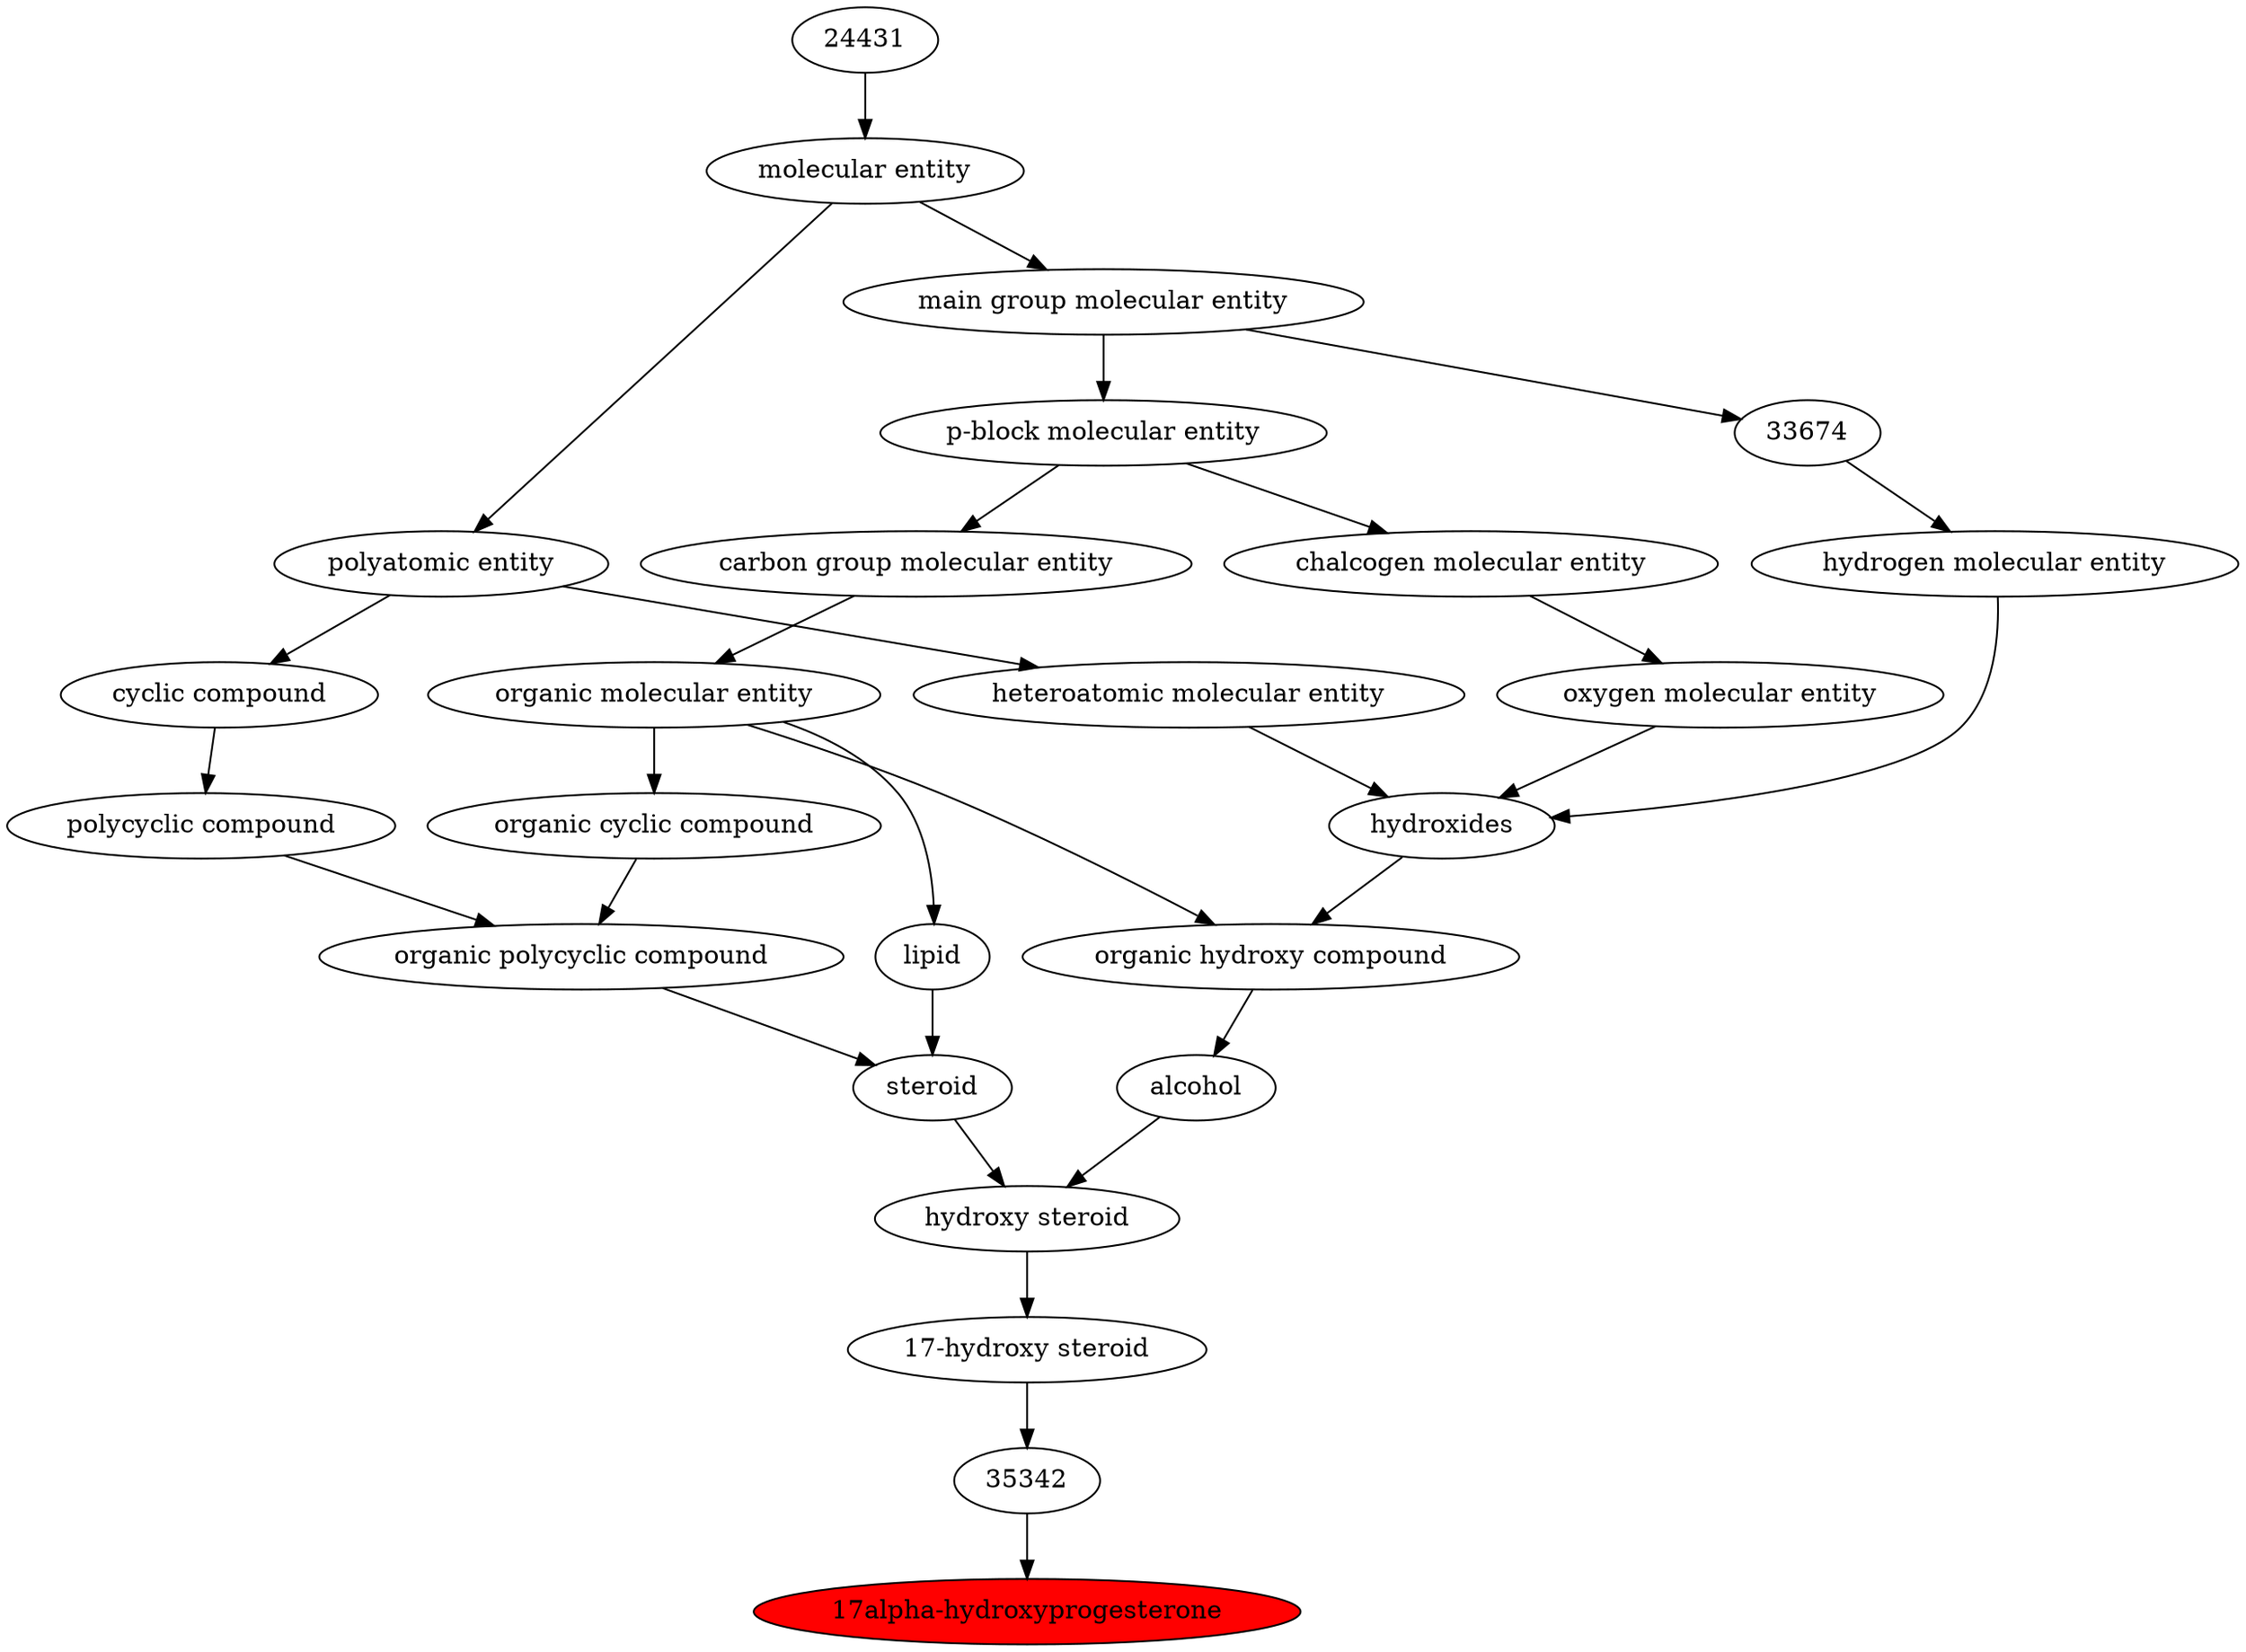 digraph tree{ 
17252 [label="17alpha-hydroxyprogesterone" fillcolor=red style=filled]
35342 -> 17252
35342 [label="35342"]
36838 -> 35342
36838 [label="17-hydroxy steroid"]
35350 -> 36838
35350 [label="hydroxy steroid"]
30879 -> 35350
35341 -> 35350
30879 [label="alcohol"]
33822 -> 30879
35341 [label="steroid"]
51958 -> 35341
18059 -> 35341
33822 [label="organic hydroxy compound"]
24651 -> 33822
50860 -> 33822
51958 [label="organic polycyclic compound"]
33832 -> 51958
33635 -> 51958
18059 [label="lipid"]
50860 -> 18059
24651 [label="hydroxides"]
25806 -> 24651
33608 -> 24651
37577 -> 24651
50860 [label="organic molecular entity"]
33582 -> 50860
33832 [label="organic cyclic compound"]
50860 -> 33832
33635 [label="polycyclic compound"]
33595 -> 33635
25806 [label="oxygen molecular entity"]
33304 -> 25806
33608 [label="hydrogen molecular entity"]
33674 -> 33608
37577 [label="heteroatomic molecular entity"]
36357 -> 37577
33582 [label="carbon group molecular entity"]
33675 -> 33582
33595 [label="cyclic compound"]
36357 -> 33595
33304 [label="chalcogen molecular entity"]
33675 -> 33304
33674 [label="33674"]
33579 -> 33674
36357 [label="polyatomic entity"]
23367 -> 36357
33675 [label="p-block molecular entity"]
33579 -> 33675
33579 [label="main group molecular entity"]
23367 -> 33579
23367 [label="molecular entity"]
24431 -> 23367
24431 [label="24431"]
}